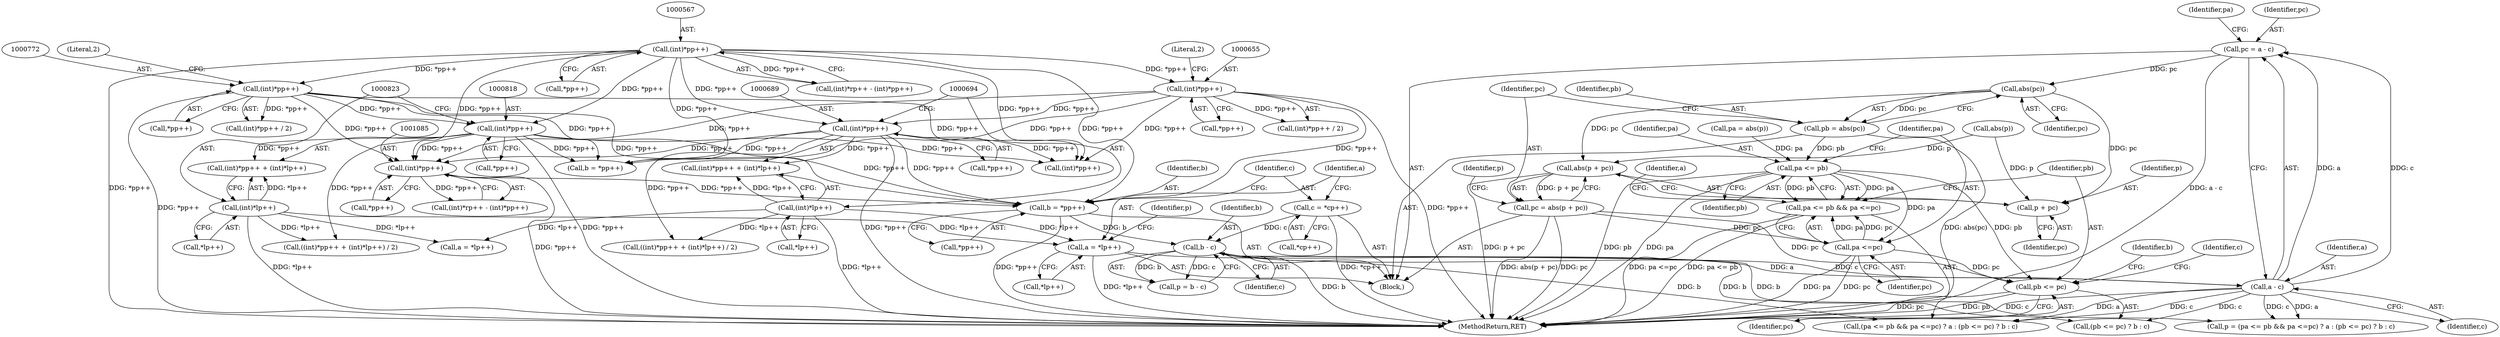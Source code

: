 digraph "0_Chrome_7f3d85b096f66870a15b37c2f40b219b2e292693_32@integer" {
"1001145" [label="(Call,pc = a - c)"];
"1001147" [label="(Call,a - c)"];
"1001135" [label="(Call,a = *lp++)"];
"1000693" [label="(Call,(int)*lp++)"];
"1000822" [label="(Call,(int)*lp++)"];
"1001142" [label="(Call,b - c)"];
"1001125" [label="(Call,b = *pp++)"];
"1000688" [label="(Call,(int)*pp++)"];
"1000654" [label="(Call,(int)*pp++)"];
"1000566" [label="(Call,(int)*pp++)"];
"1001084" [label="(Call,(int)*pp++)"];
"1000817" [label="(Call,(int)*pp++)"];
"1000771" [label="(Call,(int)*pp++)"];
"1001130" [label="(Call,c = *cp++)"];
"1001156" [label="(Call,abs(pc))"];
"1001154" [label="(Call,pb = abs(pc))"];
"1001168" [label="(Call,pa <= pb)"];
"1001167" [label="(Call,pa <= pb && pa <=pc)"];
"1001171" [label="(Call,pa <=pc)"];
"1001176" [label="(Call,pb <= pc)"];
"1001160" [label="(Call,abs(p + pc))"];
"1001158" [label="(Call,pc = abs(p + pc))"];
"1001161" [label="(Call,p + pc)"];
"1001152" [label="(Call,abs(p))"];
"1000566" [label="(Call,(int)*pp++)"];
"1001164" [label="(Call,p = (pa <= pb && pa <=pc) ? a : (pb <= pc) ? b : c)"];
"1000687" [label="(Call,(int)*pp++ + (int)*lp++)"];
"1001176" [label="(Call,pb <= pc)"];
"1001167" [label="(Call,pa <= pb && pa <=pc)"];
"1001146" [label="(Identifier,pc)"];
"1001147" [label="(Call,a - c)"];
"1001177" [label="(Identifier,pb)"];
"1001151" [label="(Identifier,pa)"];
"1001141" [label="(Identifier,p)"];
"1000824" [label="(Call,*lp++)"];
"1000560" [label="(Call,(int)*rp++ - (int)*pp++)"];
"1000690" [label="(Call,*pp++)"];
"1001137" [label="(Call,*lp++)"];
"1001117" [label="(Block,)"];
"1001086" [label="(Call,*pp++)"];
"1001148" [label="(Identifier,a)"];
"1000952" [label="(Call,a = *lp++)"];
"1000770" [label="(Call,(int)*pp++ / 2)"];
"1000688" [label="(Call,(int)*pp++)"];
"1001163" [label="(Identifier,pc)"];
"1001158" [label="(Call,pc = abs(p + pc))"];
"1001142" [label="(Call,b - c)"];
"1001226" [label="(MethodReturn,RET)"];
"1001078" [label="(Call,(int)*rp++ - (int)*pp++)"];
"1001084" [label="(Call,(int)*pp++)"];
"1001162" [label="(Identifier,p)"];
"1001125" [label="(Call,b = *pp++)"];
"1001127" [label="(Call,*pp++)"];
"1001171" [label="(Call,pa <=pc)"];
"1001179" [label="(Identifier,b)"];
"1000695" [label="(Call,*lp++)"];
"1001130" [label="(Call,c = *cp++)"];
"1000771" [label="(Call,(int)*pp++)"];
"1001165" [label="(Identifier,p)"];
"1001159" [label="(Identifier,pc)"];
"1001169" [label="(Identifier,pa)"];
"1000654" [label="(Call,(int)*pp++)"];
"1000656" [label="(Call,*pp++)"];
"1001174" [label="(Identifier,a)"];
"1001155" [label="(Identifier,pb)"];
"1001173" [label="(Identifier,pc)"];
"1001166" [label="(Call,(pa <= pb && pa <=pc) ? a : (pb <= pc) ? b : c)"];
"1001132" [label="(Call,*cp++)"];
"1001135" [label="(Call,a = *lp++)"];
"1001143" [label="(Identifier,b)"];
"1001172" [label="(Identifier,pa)"];
"1001150" [label="(Call,pa = abs(p))"];
"1001160" [label="(Call,abs(p + pc))"];
"1000819" [label="(Call,*pp++)"];
"1000659" [label="(Literal,2)"];
"1001145" [label="(Call,pc = a - c)"];
"1000653" [label="(Call,(int)*pp++ / 2)"];
"1000693" [label="(Call,(int)*lp++)"];
"1000815" [label="(Call,((int)*pp++ + (int)*lp++) / 2)"];
"1001136" [label="(Identifier,a)"];
"1000816" [label="(Call,(int)*pp++ + (int)*lp++)"];
"1001156" [label="(Call,abs(pc))"];
"1000776" [label="(Literal,2)"];
"1001126" [label="(Identifier,b)"];
"1001131" [label="(Identifier,c)"];
"1001178" [label="(Identifier,pc)"];
"1001180" [label="(Identifier,c)"];
"1001140" [label="(Call,p = b - c)"];
"1001170" [label="(Identifier,pb)"];
"1000817" [label="(Call,(int)*pp++)"];
"1001161" [label="(Call,p + pc)"];
"1001175" [label="(Call,(pb <= pc) ? b : c)"];
"1001149" [label="(Identifier,c)"];
"1001157" [label="(Identifier,pc)"];
"1000911" [label="(Call,(int)*pp++)"];
"1000942" [label="(Call,b = *pp++)"];
"1001168" [label="(Call,pa <= pb)"];
"1001144" [label="(Identifier,c)"];
"1000773" [label="(Call,*pp++)"];
"1000686" [label="(Call,((int)*pp++ + (int)*lp++) / 2)"];
"1000822" [label="(Call,(int)*lp++)"];
"1001154" [label="(Call,pb = abs(pc))"];
"1000568" [label="(Call,*pp++)"];
"1001145" -> "1001117"  [label="AST: "];
"1001145" -> "1001147"  [label="CFG: "];
"1001146" -> "1001145"  [label="AST: "];
"1001147" -> "1001145"  [label="AST: "];
"1001151" -> "1001145"  [label="CFG: "];
"1001145" -> "1001226"  [label="DDG: a - c"];
"1001147" -> "1001145"  [label="DDG: a"];
"1001147" -> "1001145"  [label="DDG: c"];
"1001145" -> "1001156"  [label="DDG: pc"];
"1001147" -> "1001149"  [label="CFG: "];
"1001148" -> "1001147"  [label="AST: "];
"1001149" -> "1001147"  [label="AST: "];
"1001147" -> "1001226"  [label="DDG: c"];
"1001135" -> "1001147"  [label="DDG: a"];
"1001142" -> "1001147"  [label="DDG: c"];
"1001147" -> "1001164"  [label="DDG: a"];
"1001147" -> "1001164"  [label="DDG: c"];
"1001147" -> "1001166"  [label="DDG: a"];
"1001147" -> "1001166"  [label="DDG: c"];
"1001147" -> "1001175"  [label="DDG: c"];
"1001135" -> "1001117"  [label="AST: "];
"1001135" -> "1001137"  [label="CFG: "];
"1001136" -> "1001135"  [label="AST: "];
"1001137" -> "1001135"  [label="AST: "];
"1001141" -> "1001135"  [label="CFG: "];
"1001135" -> "1001226"  [label="DDG: *lp++"];
"1000693" -> "1001135"  [label="DDG: *lp++"];
"1000822" -> "1001135"  [label="DDG: *lp++"];
"1000693" -> "1000687"  [label="AST: "];
"1000693" -> "1000695"  [label="CFG: "];
"1000694" -> "1000693"  [label="AST: "];
"1000695" -> "1000693"  [label="AST: "];
"1000687" -> "1000693"  [label="CFG: "];
"1000693" -> "1001226"  [label="DDG: *lp++"];
"1000693" -> "1000686"  [label="DDG: *lp++"];
"1000693" -> "1000687"  [label="DDG: *lp++"];
"1000693" -> "1000952"  [label="DDG: *lp++"];
"1000822" -> "1000816"  [label="AST: "];
"1000822" -> "1000824"  [label="CFG: "];
"1000823" -> "1000822"  [label="AST: "];
"1000824" -> "1000822"  [label="AST: "];
"1000816" -> "1000822"  [label="CFG: "];
"1000822" -> "1001226"  [label="DDG: *lp++"];
"1000822" -> "1000815"  [label="DDG: *lp++"];
"1000822" -> "1000816"  [label="DDG: *lp++"];
"1000822" -> "1000952"  [label="DDG: *lp++"];
"1001142" -> "1001140"  [label="AST: "];
"1001142" -> "1001144"  [label="CFG: "];
"1001143" -> "1001142"  [label="AST: "];
"1001144" -> "1001142"  [label="AST: "];
"1001140" -> "1001142"  [label="CFG: "];
"1001142" -> "1001226"  [label="DDG: b"];
"1001142" -> "1001140"  [label="DDG: b"];
"1001142" -> "1001140"  [label="DDG: c"];
"1001125" -> "1001142"  [label="DDG: b"];
"1001130" -> "1001142"  [label="DDG: c"];
"1001142" -> "1001164"  [label="DDG: b"];
"1001142" -> "1001166"  [label="DDG: b"];
"1001142" -> "1001175"  [label="DDG: b"];
"1001125" -> "1001117"  [label="AST: "];
"1001125" -> "1001127"  [label="CFG: "];
"1001126" -> "1001125"  [label="AST: "];
"1001127" -> "1001125"  [label="AST: "];
"1001131" -> "1001125"  [label="CFG: "];
"1001125" -> "1001226"  [label="DDG: *pp++"];
"1000688" -> "1001125"  [label="DDG: *pp++"];
"1001084" -> "1001125"  [label="DDG: *pp++"];
"1000817" -> "1001125"  [label="DDG: *pp++"];
"1000654" -> "1001125"  [label="DDG: *pp++"];
"1000771" -> "1001125"  [label="DDG: *pp++"];
"1000566" -> "1001125"  [label="DDG: *pp++"];
"1000688" -> "1000687"  [label="AST: "];
"1000688" -> "1000690"  [label="CFG: "];
"1000689" -> "1000688"  [label="AST: "];
"1000690" -> "1000688"  [label="AST: "];
"1000694" -> "1000688"  [label="CFG: "];
"1000688" -> "1001226"  [label="DDG: *pp++"];
"1000688" -> "1000686"  [label="DDG: *pp++"];
"1000688" -> "1000687"  [label="DDG: *pp++"];
"1000654" -> "1000688"  [label="DDG: *pp++"];
"1000566" -> "1000688"  [label="DDG: *pp++"];
"1000688" -> "1000911"  [label="DDG: *pp++"];
"1000688" -> "1000942"  [label="DDG: *pp++"];
"1000688" -> "1001084"  [label="DDG: *pp++"];
"1000654" -> "1000653"  [label="AST: "];
"1000654" -> "1000656"  [label="CFG: "];
"1000655" -> "1000654"  [label="AST: "];
"1000656" -> "1000654"  [label="AST: "];
"1000659" -> "1000654"  [label="CFG: "];
"1000654" -> "1001226"  [label="DDG: *pp++"];
"1000654" -> "1000653"  [label="DDG: *pp++"];
"1000566" -> "1000654"  [label="DDG: *pp++"];
"1000654" -> "1000911"  [label="DDG: *pp++"];
"1000654" -> "1000942"  [label="DDG: *pp++"];
"1000654" -> "1001084"  [label="DDG: *pp++"];
"1000566" -> "1000560"  [label="AST: "];
"1000566" -> "1000568"  [label="CFG: "];
"1000567" -> "1000566"  [label="AST: "];
"1000568" -> "1000566"  [label="AST: "];
"1000560" -> "1000566"  [label="CFG: "];
"1000566" -> "1001226"  [label="DDG: *pp++"];
"1000566" -> "1000560"  [label="DDG: *pp++"];
"1000566" -> "1000771"  [label="DDG: *pp++"];
"1000566" -> "1000817"  [label="DDG: *pp++"];
"1000566" -> "1000911"  [label="DDG: *pp++"];
"1000566" -> "1000942"  [label="DDG: *pp++"];
"1000566" -> "1001084"  [label="DDG: *pp++"];
"1001084" -> "1001078"  [label="AST: "];
"1001084" -> "1001086"  [label="CFG: "];
"1001085" -> "1001084"  [label="AST: "];
"1001086" -> "1001084"  [label="AST: "];
"1001078" -> "1001084"  [label="CFG: "];
"1001084" -> "1001226"  [label="DDG: *pp++"];
"1001084" -> "1001078"  [label="DDG: *pp++"];
"1000817" -> "1001084"  [label="DDG: *pp++"];
"1000771" -> "1001084"  [label="DDG: *pp++"];
"1000817" -> "1000816"  [label="AST: "];
"1000817" -> "1000819"  [label="CFG: "];
"1000818" -> "1000817"  [label="AST: "];
"1000819" -> "1000817"  [label="AST: "];
"1000823" -> "1000817"  [label="CFG: "];
"1000817" -> "1001226"  [label="DDG: *pp++"];
"1000817" -> "1000815"  [label="DDG: *pp++"];
"1000817" -> "1000816"  [label="DDG: *pp++"];
"1000771" -> "1000817"  [label="DDG: *pp++"];
"1000817" -> "1000911"  [label="DDG: *pp++"];
"1000817" -> "1000942"  [label="DDG: *pp++"];
"1000771" -> "1000770"  [label="AST: "];
"1000771" -> "1000773"  [label="CFG: "];
"1000772" -> "1000771"  [label="AST: "];
"1000773" -> "1000771"  [label="AST: "];
"1000776" -> "1000771"  [label="CFG: "];
"1000771" -> "1001226"  [label="DDG: *pp++"];
"1000771" -> "1000770"  [label="DDG: *pp++"];
"1000771" -> "1000911"  [label="DDG: *pp++"];
"1000771" -> "1000942"  [label="DDG: *pp++"];
"1001130" -> "1001117"  [label="AST: "];
"1001130" -> "1001132"  [label="CFG: "];
"1001131" -> "1001130"  [label="AST: "];
"1001132" -> "1001130"  [label="AST: "];
"1001136" -> "1001130"  [label="CFG: "];
"1001130" -> "1001226"  [label="DDG: *cp++"];
"1001156" -> "1001154"  [label="AST: "];
"1001156" -> "1001157"  [label="CFG: "];
"1001157" -> "1001156"  [label="AST: "];
"1001154" -> "1001156"  [label="CFG: "];
"1001156" -> "1001154"  [label="DDG: pc"];
"1001156" -> "1001160"  [label="DDG: pc"];
"1001156" -> "1001161"  [label="DDG: pc"];
"1001154" -> "1001117"  [label="AST: "];
"1001155" -> "1001154"  [label="AST: "];
"1001159" -> "1001154"  [label="CFG: "];
"1001154" -> "1001226"  [label="DDG: abs(pc)"];
"1001154" -> "1001168"  [label="DDG: pb"];
"1001168" -> "1001167"  [label="AST: "];
"1001168" -> "1001170"  [label="CFG: "];
"1001169" -> "1001168"  [label="AST: "];
"1001170" -> "1001168"  [label="AST: "];
"1001172" -> "1001168"  [label="CFG: "];
"1001167" -> "1001168"  [label="CFG: "];
"1001168" -> "1001226"  [label="DDG: pb"];
"1001168" -> "1001226"  [label="DDG: pa"];
"1001168" -> "1001167"  [label="DDG: pa"];
"1001168" -> "1001167"  [label="DDG: pb"];
"1001150" -> "1001168"  [label="DDG: pa"];
"1001168" -> "1001171"  [label="DDG: pa"];
"1001168" -> "1001176"  [label="DDG: pb"];
"1001167" -> "1001166"  [label="AST: "];
"1001167" -> "1001171"  [label="CFG: "];
"1001171" -> "1001167"  [label="AST: "];
"1001174" -> "1001167"  [label="CFG: "];
"1001177" -> "1001167"  [label="CFG: "];
"1001167" -> "1001226"  [label="DDG: pa <= pb"];
"1001167" -> "1001226"  [label="DDG: pa <=pc"];
"1001171" -> "1001167"  [label="DDG: pa"];
"1001171" -> "1001167"  [label="DDG: pc"];
"1001171" -> "1001173"  [label="CFG: "];
"1001172" -> "1001171"  [label="AST: "];
"1001173" -> "1001171"  [label="AST: "];
"1001171" -> "1001226"  [label="DDG: pa"];
"1001171" -> "1001226"  [label="DDG: pc"];
"1001158" -> "1001171"  [label="DDG: pc"];
"1001171" -> "1001176"  [label="DDG: pc"];
"1001176" -> "1001175"  [label="AST: "];
"1001176" -> "1001178"  [label="CFG: "];
"1001177" -> "1001176"  [label="AST: "];
"1001178" -> "1001176"  [label="AST: "];
"1001179" -> "1001176"  [label="CFG: "];
"1001180" -> "1001176"  [label="CFG: "];
"1001176" -> "1001226"  [label="DDG: pb"];
"1001176" -> "1001226"  [label="DDG: pc"];
"1001158" -> "1001176"  [label="DDG: pc"];
"1001160" -> "1001158"  [label="AST: "];
"1001160" -> "1001161"  [label="CFG: "];
"1001161" -> "1001160"  [label="AST: "];
"1001158" -> "1001160"  [label="CFG: "];
"1001160" -> "1001226"  [label="DDG: p + pc"];
"1001160" -> "1001158"  [label="DDG: p + pc"];
"1001152" -> "1001160"  [label="DDG: p"];
"1001158" -> "1001117"  [label="AST: "];
"1001159" -> "1001158"  [label="AST: "];
"1001165" -> "1001158"  [label="CFG: "];
"1001158" -> "1001226"  [label="DDG: abs(p + pc)"];
"1001158" -> "1001226"  [label="DDG: pc"];
"1001161" -> "1001163"  [label="CFG: "];
"1001162" -> "1001161"  [label="AST: "];
"1001163" -> "1001161"  [label="AST: "];
"1001152" -> "1001161"  [label="DDG: p"];
}
